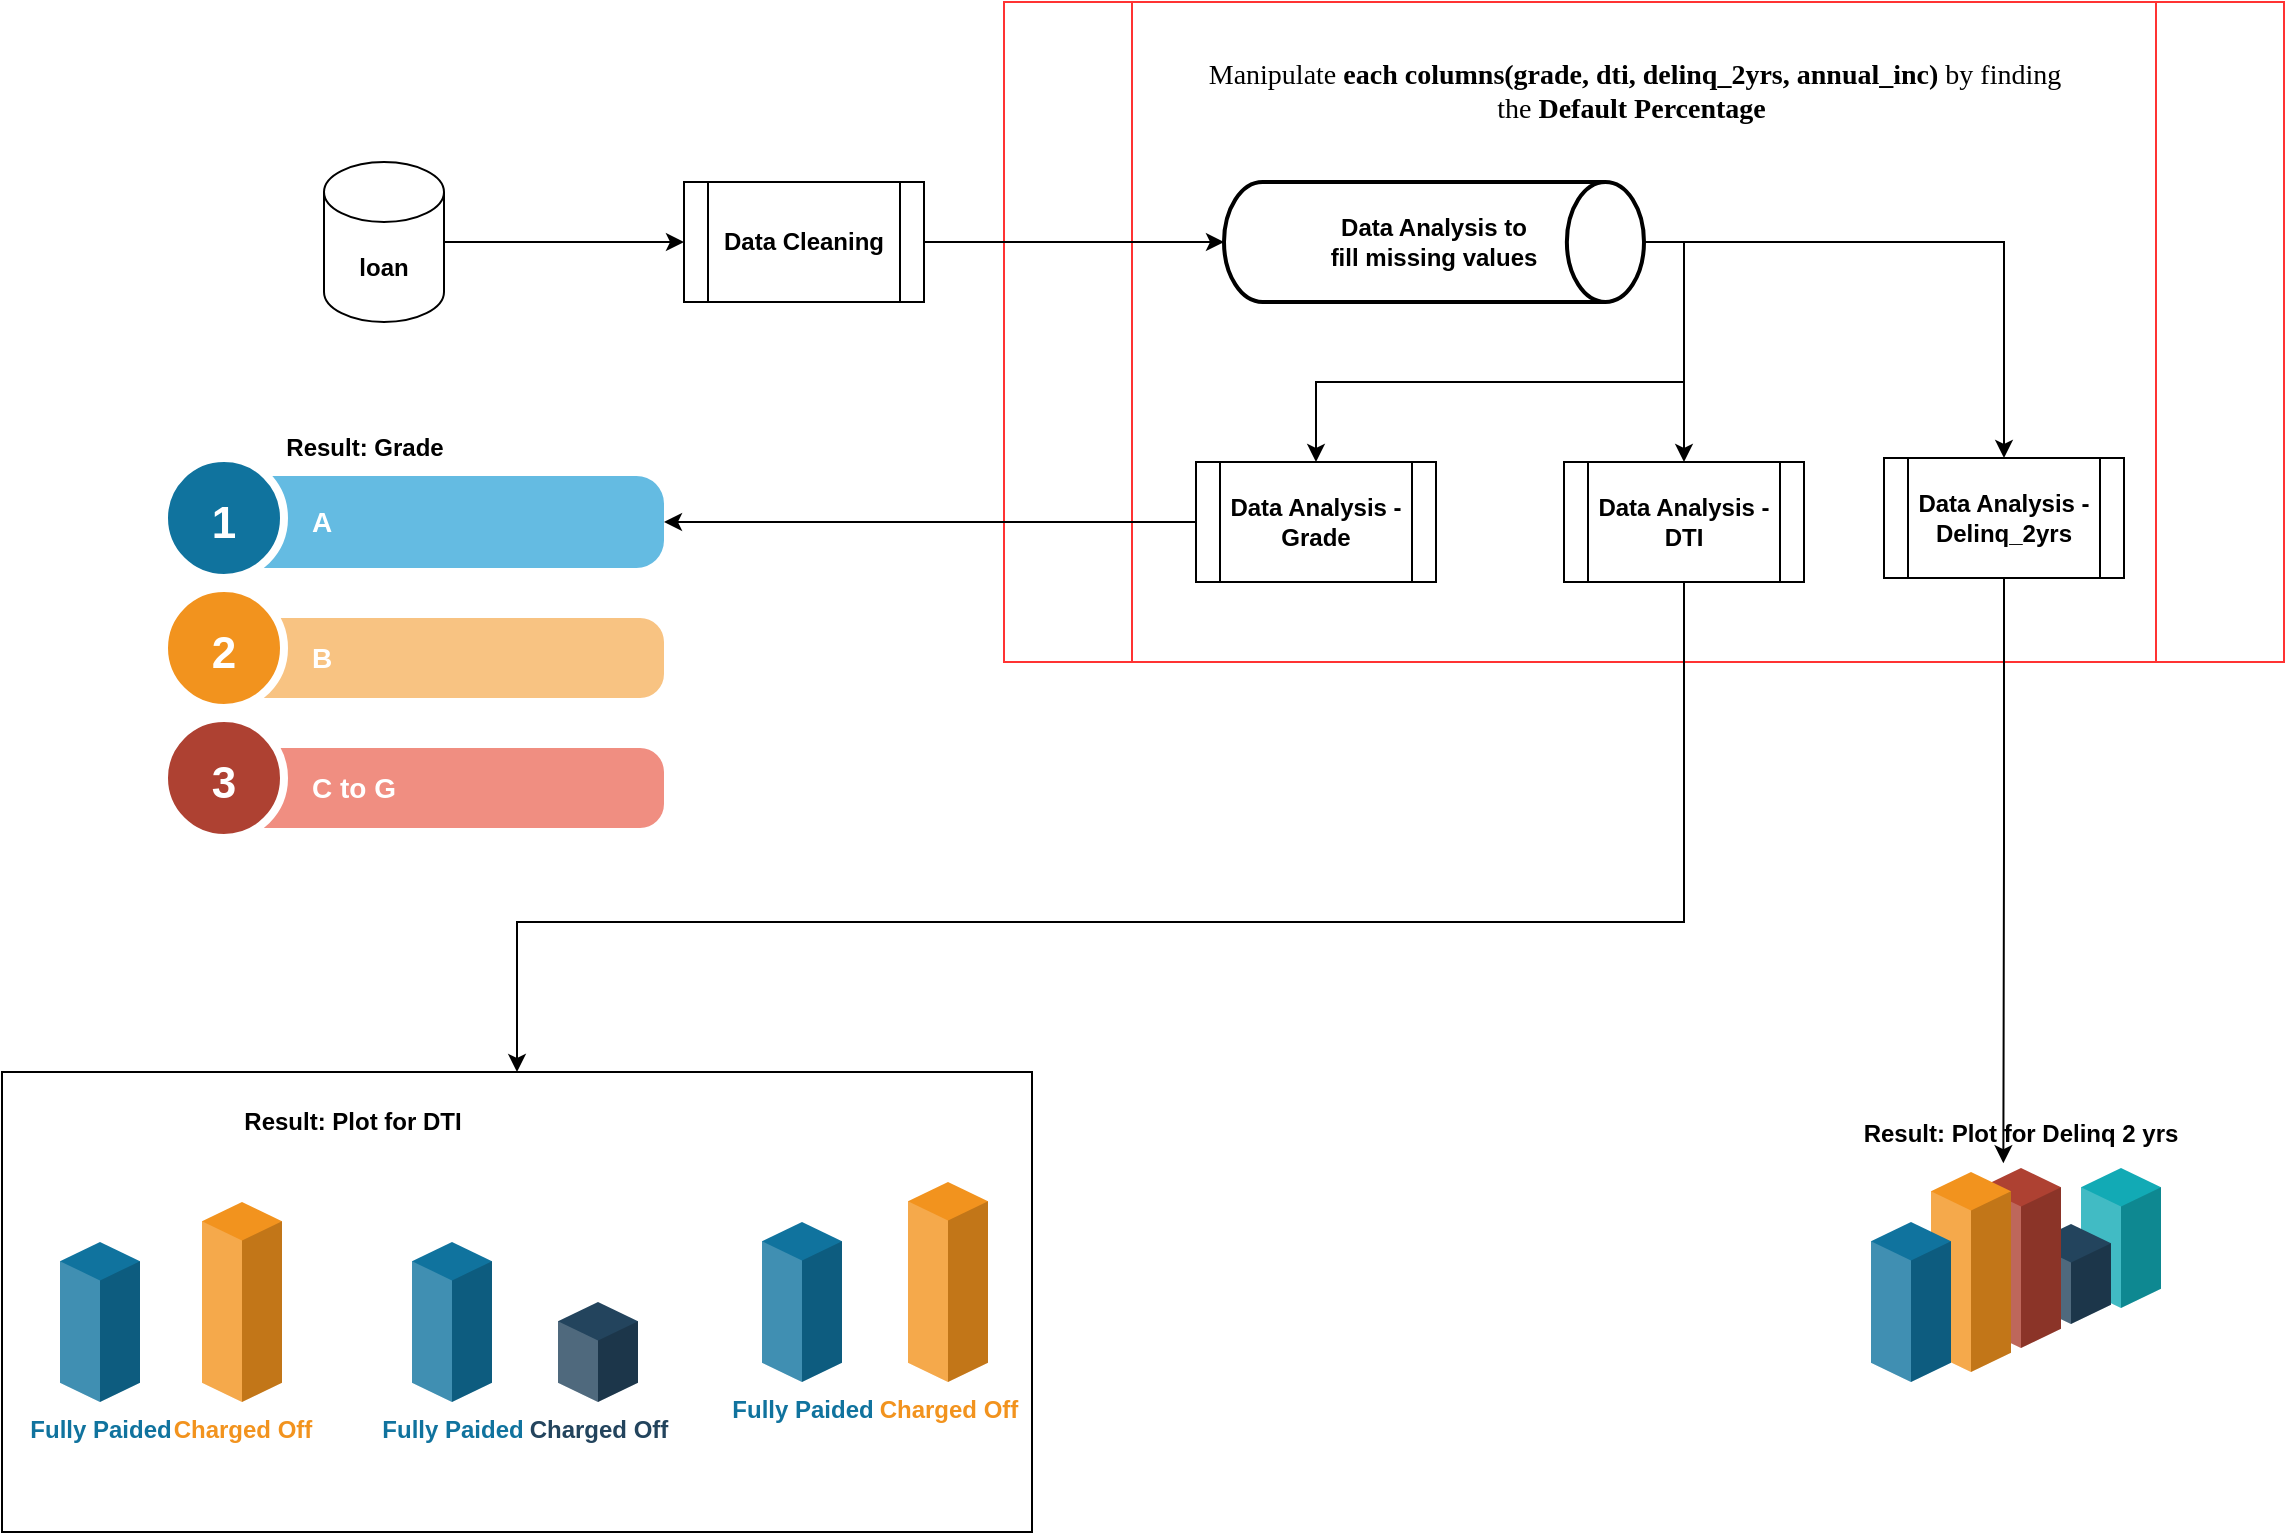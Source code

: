 <mxfile version="13.10.9" type="device"><diagram id="C5RBs43oDa-KdzZeNtuy" name="Page-1"><mxGraphModel dx="1865" dy="1660" grid="1" gridSize="10" guides="1" tooltips="1" connect="1" arrows="1" fold="1" page="1" pageScale="1" pageWidth="827" pageHeight="1169" math="0" shadow="0"><root><mxCell id="WIyWlLk6GJQsqaUBKTNV-0"/><mxCell id="WIyWlLk6GJQsqaUBKTNV-1" parent="WIyWlLk6GJQsqaUBKTNV-0"/><mxCell id="Vhsz4NbWXspNxBHyEokZ-91" value="" style="shape=process;whiteSpace=wrap;html=1;backgroundOutline=1;strokeColor=#FF3333;" parent="WIyWlLk6GJQsqaUBKTNV-1" vertex="1"><mxGeometry x="400" y="-40" width="640" height="330" as="geometry"/></mxCell><mxCell id="Vhsz4NbWXspNxBHyEokZ-88" value="" style="rounded=0;whiteSpace=wrap;html=1;" parent="WIyWlLk6GJQsqaUBKTNV-1" vertex="1"><mxGeometry x="-101" y="495" width="515" height="230" as="geometry"/></mxCell><mxCell id="Vhsz4NbWXspNxBHyEokZ-4" style="edgeStyle=orthogonalEdgeStyle;rounded=0;orthogonalLoop=1;jettySize=auto;html=1;exitX=1;exitY=0.5;exitDx=0;exitDy=0;exitPerimeter=0;entryX=0;entryY=0.5;entryDx=0;entryDy=0;" parent="WIyWlLk6GJQsqaUBKTNV-1" source="Vhsz4NbWXspNxBHyEokZ-0" target="Vhsz4NbWXspNxBHyEokZ-3" edge="1"><mxGeometry relative="1" as="geometry"/></mxCell><mxCell id="Vhsz4NbWXspNxBHyEokZ-0" value="&lt;b&gt;loan&lt;/b&gt;" style="shape=cylinder3;whiteSpace=wrap;html=1;boundedLbl=1;backgroundOutline=1;size=15;" parent="WIyWlLk6GJQsqaUBKTNV-1" vertex="1"><mxGeometry x="60" y="40" width="60" height="80" as="geometry"/></mxCell><mxCell id="Vhsz4NbWXspNxBHyEokZ-8" style="edgeStyle=orthogonalEdgeStyle;rounded=0;orthogonalLoop=1;jettySize=auto;html=1;exitX=1;exitY=0.5;exitDx=0;exitDy=0;entryX=0;entryY=0.5;entryDx=0;entryDy=0;entryPerimeter=0;" parent="WIyWlLk6GJQsqaUBKTNV-1" source="Vhsz4NbWXspNxBHyEokZ-3" target="Vhsz4NbWXspNxBHyEokZ-14" edge="1"><mxGeometry relative="1" as="geometry"/></mxCell><mxCell id="Vhsz4NbWXspNxBHyEokZ-3" value="&lt;b&gt;Data Cleaning&lt;/b&gt;" style="shape=process;whiteSpace=wrap;html=1;backgroundOutline=1;" parent="WIyWlLk6GJQsqaUBKTNV-1" vertex="1"><mxGeometry x="240" y="50" width="120" height="60" as="geometry"/></mxCell><mxCell id="Vhsz4NbWXspNxBHyEokZ-13" style="edgeStyle=orthogonalEdgeStyle;rounded=0;orthogonalLoop=1;jettySize=auto;html=1;" parent="WIyWlLk6GJQsqaUBKTNV-1" source="Vhsz4NbWXspNxBHyEokZ-9" target="Vhsz4NbWXspNxBHyEokZ-48" edge="1"><mxGeometry relative="1" as="geometry"/></mxCell><mxCell id="Vhsz4NbWXspNxBHyEokZ-9" value="&lt;b&gt;Data Analysis - Grade&lt;/b&gt;" style="shape=process;whiteSpace=wrap;html=1;backgroundOutline=1;" parent="WIyWlLk6GJQsqaUBKTNV-1" vertex="1"><mxGeometry x="496" y="190" width="120" height="60" as="geometry"/></mxCell><mxCell id="AA4WR7O5Y_630X_cyP3T-3" style="edgeStyle=orthogonalEdgeStyle;rounded=0;orthogonalLoop=1;jettySize=auto;html=1;exitX=0.5;exitY=1;exitDx=0;exitDy=0;entryX=0.454;entryY=1.23;entryDx=0;entryDy=0;entryPerimeter=0;" edge="1" parent="WIyWlLk6GJQsqaUBKTNV-1" source="Vhsz4NbWXspNxBHyEokZ-12" target="Vhsz4NbWXspNxBHyEokZ-60"><mxGeometry relative="1" as="geometry"/></mxCell><mxCell id="Vhsz4NbWXspNxBHyEokZ-12" value="&lt;b&gt;Data Analysis - Delinq_2yrs&lt;/b&gt;" style="shape=process;whiteSpace=wrap;html=1;backgroundOutline=1;" parent="WIyWlLk6GJQsqaUBKTNV-1" vertex="1"><mxGeometry x="840" y="188" width="120" height="60" as="geometry"/></mxCell><mxCell id="Vhsz4NbWXspNxBHyEokZ-15" value="" style="edgeStyle=orthogonalEdgeStyle;rounded=0;orthogonalLoop=1;jettySize=auto;html=1;exitX=1;exitY=0.5;exitDx=0;exitDy=0;exitPerimeter=0;" parent="WIyWlLk6GJQsqaUBKTNV-1" source="Vhsz4NbWXspNxBHyEokZ-14" target="Vhsz4NbWXspNxBHyEokZ-9" edge="1"><mxGeometry relative="1" as="geometry"/></mxCell><mxCell id="AA4WR7O5Y_630X_cyP3T-2" style="edgeStyle=orthogonalEdgeStyle;rounded=0;orthogonalLoop=1;jettySize=auto;html=1;exitX=1;exitY=0.5;exitDx=0;exitDy=0;exitPerimeter=0;" edge="1" parent="WIyWlLk6GJQsqaUBKTNV-1" source="Vhsz4NbWXspNxBHyEokZ-14" target="AA4WR7O5Y_630X_cyP3T-0"><mxGeometry relative="1" as="geometry"/></mxCell><mxCell id="AA4WR7O5Y_630X_cyP3T-9" style="edgeStyle=orthogonalEdgeStyle;rounded=0;orthogonalLoop=1;jettySize=auto;html=1;exitX=1;exitY=0.5;exitDx=0;exitDy=0;exitPerimeter=0;" edge="1" parent="WIyWlLk6GJQsqaUBKTNV-1" source="Vhsz4NbWXspNxBHyEokZ-14" target="Vhsz4NbWXspNxBHyEokZ-12"><mxGeometry relative="1" as="geometry"/></mxCell><mxCell id="Vhsz4NbWXspNxBHyEokZ-14" value="&lt;span&gt;&lt;b&gt;Data Analysis to &lt;br&gt;fill missing values&lt;/b&gt;&lt;/span&gt;" style="strokeWidth=2;html=1;shape=mxgraph.flowchart.direct_data;whiteSpace=wrap;" parent="WIyWlLk6GJQsqaUBKTNV-1" vertex="1"><mxGeometry x="510" y="50" width="210" height="60" as="geometry"/></mxCell><mxCell id="Vhsz4NbWXspNxBHyEokZ-41" value="" style="verticalLabelPosition=bottom;verticalAlign=top;html=1;shape=mxgraph.infographic.shadedCube;isoAngle=15;fillColor=#12AAB5;strokeColor=none;shadow=0;" parent="WIyWlLk6GJQsqaUBKTNV-1" vertex="1"><mxGeometry x="938.5" y="543" width="40" height="70" as="geometry"/></mxCell><mxCell id="Vhsz4NbWXspNxBHyEokZ-42" value="" style="verticalLabelPosition=bottom;verticalAlign=top;html=1;shape=mxgraph.infographic.shadedCube;isoAngle=15;fillColor=#23445D;strokeColor=none;shadow=0;" parent="WIyWlLk6GJQsqaUBKTNV-1" vertex="1"><mxGeometry x="913.5" y="571" width="40" height="50" as="geometry"/></mxCell><mxCell id="Vhsz4NbWXspNxBHyEokZ-43" value="" style="verticalLabelPosition=bottom;verticalAlign=top;html=1;shape=mxgraph.infographic.shadedCube;isoAngle=15;fillColor=#AE4132;strokeColor=none;shadow=0;" parent="WIyWlLk6GJQsqaUBKTNV-1" vertex="1"><mxGeometry x="888.5" y="543" width="40" height="90" as="geometry"/></mxCell><mxCell id="Vhsz4NbWXspNxBHyEokZ-44" value="" style="verticalLabelPosition=bottom;verticalAlign=top;html=1;shape=mxgraph.infographic.shadedCube;isoAngle=15;fillColor=#F2931E;strokeColor=none;shadow=0;" parent="WIyWlLk6GJQsqaUBKTNV-1" vertex="1"><mxGeometry x="863.5" y="545" width="40" height="100" as="geometry"/></mxCell><mxCell id="Vhsz4NbWXspNxBHyEokZ-45" value="" style="verticalLabelPosition=bottom;verticalAlign=top;html=1;shape=mxgraph.infographic.shadedCube;isoAngle=15;fillColor=#10739E;strokeColor=none;shadow=0;" parent="WIyWlLk6GJQsqaUBKTNV-1" vertex="1"><mxGeometry x="833.5" y="570" width="40" height="80" as="geometry"/></mxCell><mxCell id="Vhsz4NbWXspNxBHyEokZ-46" value="&lt;b&gt;Result: Grade&lt;/b&gt;" style="text;html=1;align=center;verticalAlign=middle;resizable=0;points=[];autosize=1;" parent="WIyWlLk6GJQsqaUBKTNV-1" vertex="1"><mxGeometry x="35" y="173" width="90" height="20" as="geometry"/></mxCell><mxCell id="Vhsz4NbWXspNxBHyEokZ-48" value="A" style="shape=rect;rounded=1;whiteSpace=wrap;html=1;shadow=0;strokeColor=none;fillColor=#64BBE2;arcSize=30;fontSize=14;spacingLeft=42;fontStyle=1;fontColor=#FFFFFF;align=left;" parent="WIyWlLk6GJQsqaUBKTNV-1" vertex="1"><mxGeometry x="10" y="197" width="220" height="46" as="geometry"/></mxCell><mxCell id="Vhsz4NbWXspNxBHyEokZ-49" value="1" style="shape=ellipse;perimeter=ellipsePerimeter;fontSize=22;fontStyle=1;shadow=0;strokeColor=#ffffff;fillColor=#10739E;strokeWidth=4;fontColor=#ffffff;align=center;" parent="WIyWlLk6GJQsqaUBKTNV-1" vertex="1"><mxGeometry x="-20" y="188" width="60" height="60" as="geometry"/></mxCell><mxCell id="Vhsz4NbWXspNxBHyEokZ-50" value="B" style="shape=rect;rounded=1;whiteSpace=wrap;html=1;shadow=0;strokeColor=none;fillColor=#F8C382;arcSize=30;fontSize=14;spacingLeft=42;fontStyle=1;fontColor=#FFFFFF;align=left;" parent="WIyWlLk6GJQsqaUBKTNV-1" vertex="1"><mxGeometry x="10" y="268" width="220" height="40" as="geometry"/></mxCell><mxCell id="Vhsz4NbWXspNxBHyEokZ-51" value="2" style="shape=ellipse;perimeter=ellipsePerimeter;fontSize=22;fontStyle=1;shadow=0;strokeColor=#ffffff;fillColor=#F2931E;strokeWidth=4;fontColor=#ffffff;align=center;" parent="WIyWlLk6GJQsqaUBKTNV-1" vertex="1"><mxGeometry x="-20" y="253" width="60" height="60" as="geometry"/></mxCell><mxCell id="Vhsz4NbWXspNxBHyEokZ-52" value="C to G" style="shape=rect;rounded=1;whiteSpace=wrap;html=1;shadow=0;strokeColor=none;fillColor=#F08E81;arcSize=30;fontSize=14;spacingLeft=42;fontStyle=1;fontColor=#FFFFFF;align=left;" parent="WIyWlLk6GJQsqaUBKTNV-1" vertex="1"><mxGeometry x="10" y="333" width="220" height="40" as="geometry"/></mxCell><mxCell id="Vhsz4NbWXspNxBHyEokZ-53" value="3" style="shape=ellipse;perimeter=ellipsePerimeter;fontSize=22;fontStyle=1;shadow=0;strokeColor=#ffffff;fillColor=#AE4132;strokeWidth=4;fontColor=#ffffff;align=center;" parent="WIyWlLk6GJQsqaUBKTNV-1" vertex="1"><mxGeometry x="-20" y="318" width="60" height="60" as="geometry"/></mxCell><mxCell id="Vhsz4NbWXspNxBHyEokZ-60" value="&lt;b&gt;Result: Plot for Delinq 2 yrs&lt;/b&gt;" style="text;html=1;align=center;verticalAlign=middle;resizable=0;points=[];autosize=1;" parent="WIyWlLk6GJQsqaUBKTNV-1" vertex="1"><mxGeometry x="822.5" y="516" width="170" height="20" as="geometry"/></mxCell><mxCell id="Vhsz4NbWXspNxBHyEokZ-62" value="Fully Paided" style="verticalLabelPosition=bottom;verticalAlign=top;html=1;shape=mxgraph.infographic.shadedCube;isoAngle=15;fillColor=#10739E;strokeColor=none;fontStyle=1;fontColor=#10739E;fontSize=12;shadow=0;" parent="WIyWlLk6GJQsqaUBKTNV-1" vertex="1"><mxGeometry x="-72" y="580" width="40" height="80" as="geometry"/></mxCell><mxCell id="Vhsz4NbWXspNxBHyEokZ-63" value="Charg&lt;span&gt;ed Off&lt;/span&gt;" style="verticalLabelPosition=bottom;verticalAlign=top;html=1;shape=mxgraph.infographic.shadedCube;isoAngle=15;fillColor=#F2931E;strokeColor=none;fontStyle=1;fontColor=#F2931E;fontSize=12;shadow=0;" parent="WIyWlLk6GJQsqaUBKTNV-1" vertex="1"><mxGeometry x="-1" y="560" width="40" height="100" as="geometry"/></mxCell><mxCell id="Vhsz4NbWXspNxBHyEokZ-76" value="Fully Paided" style="verticalLabelPosition=bottom;verticalAlign=top;html=1;shape=mxgraph.infographic.shadedCube;isoAngle=15;fillColor=#10739E;strokeColor=none;fontStyle=1;fontColor=#10739E;fontSize=12;shadow=0;" parent="WIyWlLk6GJQsqaUBKTNV-1" vertex="1"><mxGeometry x="104" y="580" width="40" height="80" as="geometry"/></mxCell><mxCell id="Vhsz4NbWXspNxBHyEokZ-79" value="Charged Off" style="verticalLabelPosition=bottom;verticalAlign=top;html=1;shape=mxgraph.infographic.shadedCube;isoAngle=15;fillColor=#23445D;strokeColor=none;fontStyle=1;fontColor=#23445D;fontSize=12;shadow=0;" parent="WIyWlLk6GJQsqaUBKTNV-1" vertex="1"><mxGeometry x="177" y="610" width="40" height="50" as="geometry"/></mxCell><mxCell id="Vhsz4NbWXspNxBHyEokZ-81" value="Fully Paided" style="verticalLabelPosition=bottom;verticalAlign=top;html=1;shape=mxgraph.infographic.shadedCube;isoAngle=15;fillColor=#10739E;strokeColor=none;fontStyle=1;fontColor=#10739E;fontSize=12;shadow=0;" parent="WIyWlLk6GJQsqaUBKTNV-1" vertex="1"><mxGeometry x="279" y="570" width="40" height="80" as="geometry"/></mxCell><mxCell id="Vhsz4NbWXspNxBHyEokZ-82" value="Charged Off" style="verticalLabelPosition=bottom;verticalAlign=top;html=1;shape=mxgraph.infographic.shadedCube;isoAngle=15;fillColor=#F2931E;strokeColor=none;fontStyle=1;fontColor=#F2931E;fontSize=12;shadow=0;" parent="WIyWlLk6GJQsqaUBKTNV-1" vertex="1"><mxGeometry x="352" y="550" width="40" height="100" as="geometry"/></mxCell><mxCell id="Vhsz4NbWXspNxBHyEokZ-89" value="&lt;b&gt;Result: Plot for DTI&lt;/b&gt;" style="text;html=1;align=center;verticalAlign=middle;resizable=0;points=[];autosize=1;" parent="WIyWlLk6GJQsqaUBKTNV-1" vertex="1"><mxGeometry x="14" y="510" width="120" height="20" as="geometry"/></mxCell><mxCell id="Vhsz4NbWXspNxBHyEokZ-92" value="&lt;span id=&quot;docs-internal-guid-096927c9-7fff-d644-89fc-9ca27c53c7ab&quot;&gt;&lt;font style=&quot;font-size: 14px&quot;&gt;&lt;span style=&quot;font-family: &amp;#34;times new roman&amp;#34; ; background-color: transparent ; vertical-align: baseline&quot;&gt;Manipulate &lt;/span&gt;&lt;span style=&quot;font-family: &amp;#34;times new roman&amp;#34; ; background-color: transparent ; font-weight: 700 ; vertical-align: baseline&quot;&gt;each columns(grade, dti, delinq_2yrs, annual_inc)&lt;/span&gt;&lt;/font&gt;&lt;/span&gt;&lt;span style=&quot;font-size: 14px ; background-color: transparent ; font-family: &amp;#34;times new roman&amp;#34; ; font-weight: 700 ; vertical-align: baseline&quot;&gt;&amp;nbsp;&lt;/span&gt;&lt;span style=&quot;font-size: 14px ; background-color: transparent ; font-family: &amp;#34;times new roman&amp;#34; ; vertical-align: baseline&quot;&gt;by&lt;/span&gt;&lt;span style=&quot;font-size: 14px ; background-color: transparent ; font-family: &amp;#34;times new roman&amp;#34; ; vertical-align: baseline&quot;&gt;&amp;nbsp;finding the&amp;nbsp;&lt;/span&gt;&lt;span style=&quot;font-size: 14px ; background-color: transparent ; font-family: &amp;#34;times new roman&amp;#34; ; font-weight: 700 ; vertical-align: baseline&quot;&gt;Default Percentage&amp;nbsp;&lt;/span&gt;" style="text;html=1;strokeColor=none;fillColor=none;align=center;verticalAlign=middle;whiteSpace=wrap;rounded=0;" parent="WIyWlLk6GJQsqaUBKTNV-1" vertex="1"><mxGeometry x="491" y="-30" width="449" height="70" as="geometry"/></mxCell><mxCell id="AA4WR7O5Y_630X_cyP3T-1" style="edgeStyle=orthogonalEdgeStyle;rounded=0;orthogonalLoop=1;jettySize=auto;html=1;entryX=0.5;entryY=0;entryDx=0;entryDy=0;exitX=0.5;exitY=1;exitDx=0;exitDy=0;" edge="1" parent="WIyWlLk6GJQsqaUBKTNV-1" source="AA4WR7O5Y_630X_cyP3T-0" target="Vhsz4NbWXspNxBHyEokZ-88"><mxGeometry relative="1" as="geometry"><Array as="points"><mxPoint x="740" y="420"/><mxPoint x="157" y="420"/></Array></mxGeometry></mxCell><mxCell id="AA4WR7O5Y_630X_cyP3T-0" value="&lt;b&gt;Data Analysis - DTI&lt;/b&gt;" style="shape=process;whiteSpace=wrap;html=1;backgroundOutline=1;" vertex="1" parent="WIyWlLk6GJQsqaUBKTNV-1"><mxGeometry x="680" y="190" width="120" height="60" as="geometry"/></mxCell></root></mxGraphModel></diagram></mxfile>